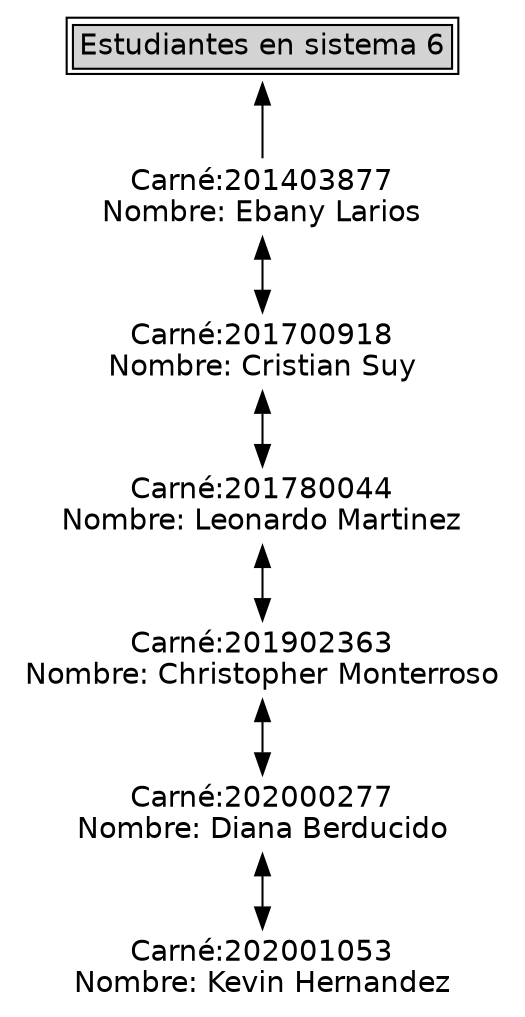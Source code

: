 digraph G {
 node[shape=none fontname=Helvetica]
 n0[ label = <
<table>
<tr><td bgcolor="lightgray">Estudiantes en sistema 6</td></tr></table> > ];
n1
[label="Carné:201403877
Nombre: Ebany Larios"];
n2
[label="Carné:201700918
Nombre: Cristian Suy"];
n3
[label="Carné:201780044
Nombre: Leonardo Martinez"];
n4
[label="Carné:201902363
Nombre: Christopher Monterroso"];
n5
[label="Carné:202000277
Nombre: Diana Berducido"];
n6
[label="Carné:202001053
Nombre: Kevin Hernandez"];
n0->n1[dir=back]
n1->n2[dir=both]
n2->n3[dir=both]
n3->n4[dir=both]
n4->n5[dir=both]
n5->n6[dir=both]
}